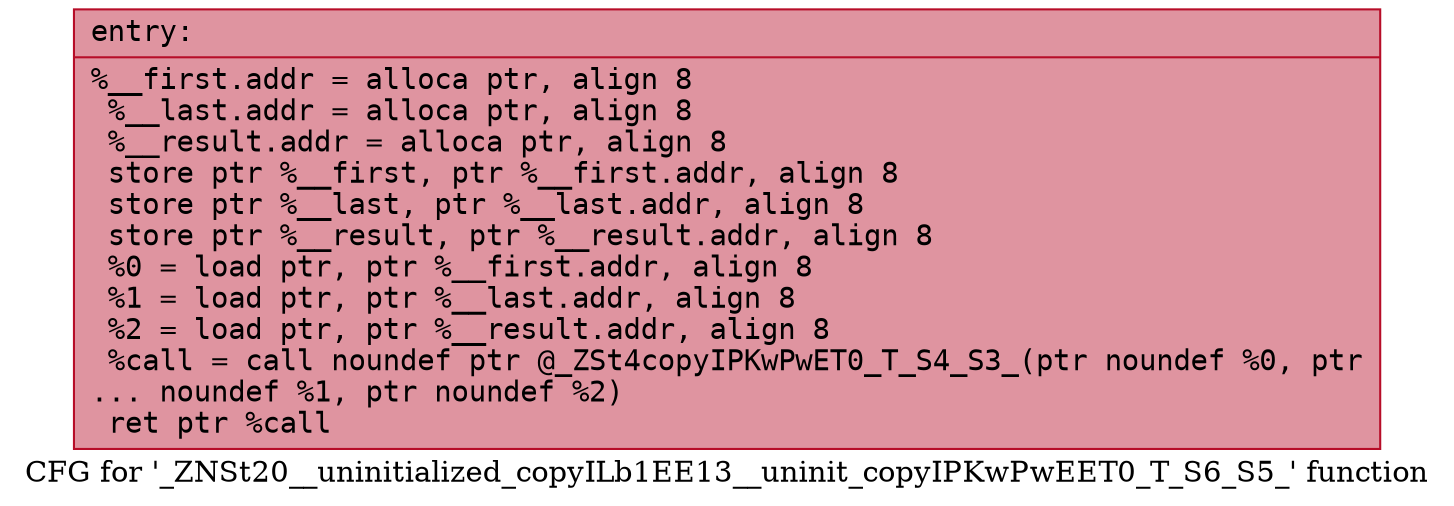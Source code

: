 digraph "CFG for '_ZNSt20__uninitialized_copyILb1EE13__uninit_copyIPKwPwEET0_T_S6_S5_' function" {
	label="CFG for '_ZNSt20__uninitialized_copyILb1EE13__uninit_copyIPKwPwEET0_T_S6_S5_' function";

	Node0x55fec374dbe0 [shape=record,color="#b70d28ff", style=filled, fillcolor="#b70d2870" fontname="Courier",label="{entry:\l|  %__first.addr = alloca ptr, align 8\l  %__last.addr = alloca ptr, align 8\l  %__result.addr = alloca ptr, align 8\l  store ptr %__first, ptr %__first.addr, align 8\l  store ptr %__last, ptr %__last.addr, align 8\l  store ptr %__result, ptr %__result.addr, align 8\l  %0 = load ptr, ptr %__first.addr, align 8\l  %1 = load ptr, ptr %__last.addr, align 8\l  %2 = load ptr, ptr %__result.addr, align 8\l  %call = call noundef ptr @_ZSt4copyIPKwPwET0_T_S4_S3_(ptr noundef %0, ptr\l... noundef %1, ptr noundef %2)\l  ret ptr %call\l}"];
}
